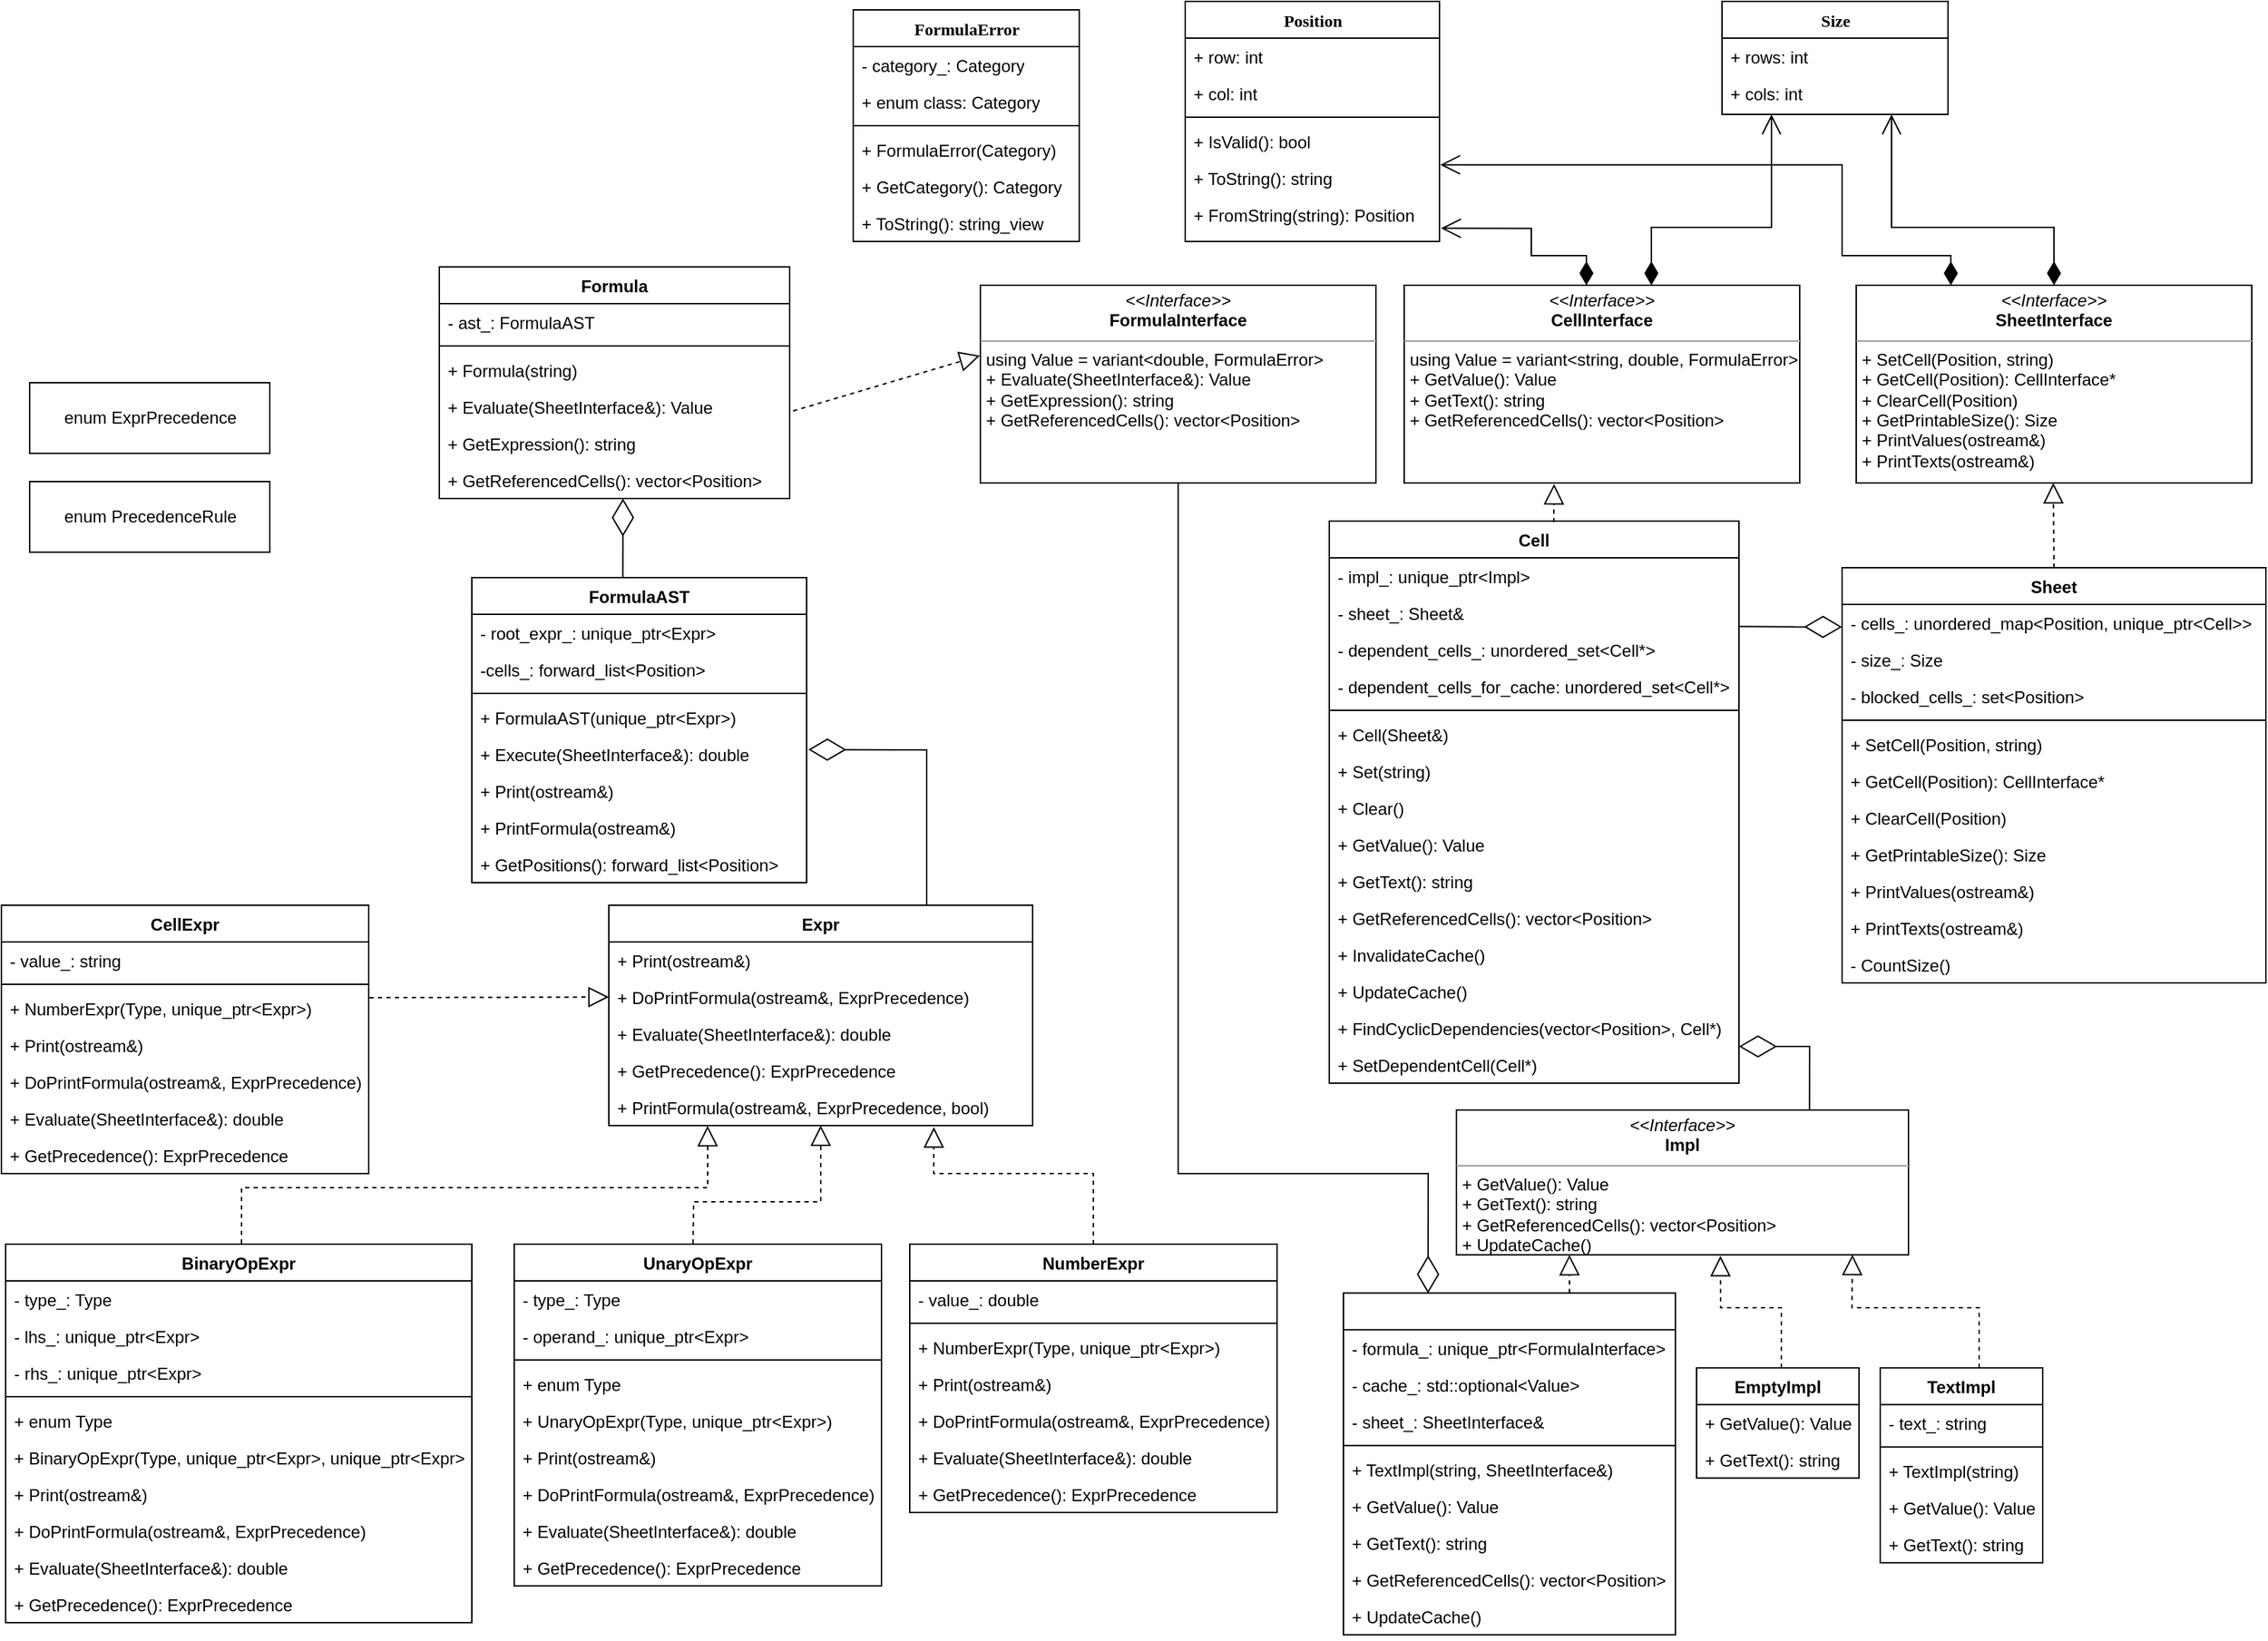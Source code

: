 <mxfile version="20.2.3" type="github"><diagram name="Page-1" id="6133507b-19e7-1e82-6fc7-422aa6c4b21f"><mxGraphModel dx="2731" dy="994" grid="1" gridSize="10" guides="1" tooltips="1" connect="1" arrows="1" fold="1" page="1" pageScale="1" pageWidth="1654" pageHeight="1169" background="none" math="0" shadow="0"><root><mxCell id="0"/><mxCell id="1" parent="0"/><mxCell id="78961159f06e98e8-17" value="Position&lt;br&gt;" style="swimlane;html=1;fontStyle=1;align=center;verticalAlign=top;childLayout=stackLayout;horizontal=1;startSize=26;horizontalStack=0;resizeParent=1;resizeLast=0;collapsible=1;marginBottom=0;swimlaneFillColor=#ffffff;rounded=0;shadow=0;comic=0;labelBackgroundColor=none;strokeWidth=1;fillColor=none;fontFamily=Verdana;fontSize=12" parent="1" vertex="1"><mxGeometry x="-792" y="10" width="180" height="170" as="geometry"/></mxCell><mxCell id="78961159f06e98e8-23" value="+ row: int" style="text;html=1;strokeColor=none;fillColor=none;align=left;verticalAlign=top;spacingLeft=4;spacingRight=4;whiteSpace=wrap;overflow=hidden;rotatable=0;points=[[0,0.5],[1,0.5]];portConstraint=eastwest;" parent="78961159f06e98e8-17" vertex="1"><mxGeometry y="26" width="180" height="26" as="geometry"/></mxCell><mxCell id="78961159f06e98e8-24" value="+ col: int" style="text;html=1;strokeColor=none;fillColor=none;align=left;verticalAlign=top;spacingLeft=4;spacingRight=4;whiteSpace=wrap;overflow=hidden;rotatable=0;points=[[0,0.5],[1,0.5]];portConstraint=eastwest;" parent="78961159f06e98e8-17" vertex="1"><mxGeometry y="52" width="180" height="26" as="geometry"/></mxCell><mxCell id="78961159f06e98e8-19" value="" style="line;html=1;strokeWidth=1;fillColor=none;align=left;verticalAlign=middle;spacingTop=-1;spacingLeft=3;spacingRight=3;rotatable=0;labelPosition=right;points=[];portConstraint=eastwest;" parent="78961159f06e98e8-17" vertex="1"><mxGeometry y="78" width="180" height="8" as="geometry"/></mxCell><mxCell id="78961159f06e98e8-27" value="+ IsValid(): bool" style="text;html=1;strokeColor=none;fillColor=none;align=left;verticalAlign=top;spacingLeft=4;spacingRight=4;whiteSpace=wrap;overflow=hidden;rotatable=0;points=[[0,0.5],[1,0.5]];portConstraint=eastwest;" parent="78961159f06e98e8-17" vertex="1"><mxGeometry y="86" width="180" height="26" as="geometry"/></mxCell><mxCell id="-kcPFLSJCgiSjDNSGTMI-3" value="+ ToString(): string" style="text;html=1;strokeColor=none;fillColor=none;align=left;verticalAlign=top;spacingLeft=4;spacingRight=4;whiteSpace=wrap;overflow=hidden;rotatable=0;points=[[0,0.5],[1,0.5]];portConstraint=eastwest;" parent="78961159f06e98e8-17" vertex="1"><mxGeometry y="112" width="180" height="26" as="geometry"/></mxCell><mxCell id="-kcPFLSJCgiSjDNSGTMI-2" value="+ FromString(string): Position" style="text;html=1;strokeColor=none;fillColor=none;align=left;verticalAlign=top;spacingLeft=4;spacingRight=4;whiteSpace=wrap;overflow=hidden;rotatable=0;points=[[0,0.5],[1,0.5]];portConstraint=eastwest;" parent="78961159f06e98e8-17" vertex="1"><mxGeometry y="138" width="180" height="22" as="geometry"/></mxCell><mxCell id="-kcPFLSJCgiSjDNSGTMI-4" value="Size" style="swimlane;html=1;fontStyle=1;align=center;verticalAlign=top;childLayout=stackLayout;horizontal=1;startSize=26;horizontalStack=0;resizeParent=1;resizeLast=0;collapsible=1;marginBottom=0;swimlaneFillColor=#ffffff;rounded=0;shadow=0;comic=0;labelBackgroundColor=none;strokeWidth=1;fillColor=none;fontFamily=Verdana;fontSize=12" parent="1" vertex="1"><mxGeometry x="-412" y="10" width="160" height="80" as="geometry"/></mxCell><mxCell id="-kcPFLSJCgiSjDNSGTMI-5" value="+ rows: int" style="text;html=1;strokeColor=none;fillColor=none;align=left;verticalAlign=top;spacingLeft=4;spacingRight=4;whiteSpace=wrap;overflow=hidden;rotatable=0;points=[[0,0.5],[1,0.5]];portConstraint=eastwest;" parent="-kcPFLSJCgiSjDNSGTMI-4" vertex="1"><mxGeometry y="26" width="160" height="26" as="geometry"/></mxCell><mxCell id="-kcPFLSJCgiSjDNSGTMI-6" value="+ cols: int" style="text;html=1;strokeColor=none;fillColor=none;align=left;verticalAlign=top;spacingLeft=4;spacingRight=4;whiteSpace=wrap;overflow=hidden;rotatable=0;points=[[0,0.5],[1,0.5]];portConstraint=eastwest;" parent="-kcPFLSJCgiSjDNSGTMI-4" vertex="1"><mxGeometry y="52" width="160" height="26" as="geometry"/></mxCell><mxCell id="-kcPFLSJCgiSjDNSGTMI-10" value="FormulaError" style="swimlane;html=1;fontStyle=1;align=center;verticalAlign=top;childLayout=stackLayout;horizontal=1;startSize=26;horizontalStack=0;resizeParent=1;resizeLast=0;collapsible=1;marginBottom=0;swimlaneFillColor=#ffffff;rounded=0;shadow=0;comic=0;labelBackgroundColor=none;strokeWidth=1;fillColor=none;fontFamily=Verdana;fontSize=12" parent="1" vertex="1"><mxGeometry x="-1027" y="16" width="160" height="164" as="geometry"/></mxCell><mxCell id="-kcPFLSJCgiSjDNSGTMI-11" value="- category_: Category" style="text;html=1;strokeColor=none;fillColor=none;align=left;verticalAlign=top;spacingLeft=4;spacingRight=4;whiteSpace=wrap;overflow=hidden;rotatable=0;points=[[0,0.5],[1,0.5]];portConstraint=eastwest;" parent="-kcPFLSJCgiSjDNSGTMI-10" vertex="1"><mxGeometry y="26" width="160" height="26" as="geometry"/></mxCell><mxCell id="-kcPFLSJCgiSjDNSGTMI-12" value="+ enum class: Category" style="text;html=1;strokeColor=none;fillColor=none;align=left;verticalAlign=top;spacingLeft=4;spacingRight=4;whiteSpace=wrap;overflow=hidden;rotatable=0;points=[[0,0.5],[1,0.5]];portConstraint=eastwest;" parent="-kcPFLSJCgiSjDNSGTMI-10" vertex="1"><mxGeometry y="52" width="160" height="26" as="geometry"/></mxCell><mxCell id="-kcPFLSJCgiSjDNSGTMI-13" value="" style="line;html=1;strokeWidth=1;fillColor=none;align=left;verticalAlign=middle;spacingTop=-1;spacingLeft=3;spacingRight=3;rotatable=0;labelPosition=right;points=[];portConstraint=eastwest;" parent="-kcPFLSJCgiSjDNSGTMI-10" vertex="1"><mxGeometry y="78" width="160" height="8" as="geometry"/></mxCell><mxCell id="-kcPFLSJCgiSjDNSGTMI-14" value="+ FormulaError(Category)" style="text;html=1;strokeColor=none;fillColor=none;align=left;verticalAlign=top;spacingLeft=4;spacingRight=4;whiteSpace=wrap;overflow=hidden;rotatable=0;points=[[0,0.5],[1,0.5]];portConstraint=eastwest;" parent="-kcPFLSJCgiSjDNSGTMI-10" vertex="1"><mxGeometry y="86" width="160" height="26" as="geometry"/></mxCell><mxCell id="-kcPFLSJCgiSjDNSGTMI-15" value="+ GetCategory(): Category" style="text;html=1;strokeColor=none;fillColor=none;align=left;verticalAlign=top;spacingLeft=4;spacingRight=4;whiteSpace=wrap;overflow=hidden;rotatable=0;points=[[0,0.5],[1,0.5]];portConstraint=eastwest;" parent="-kcPFLSJCgiSjDNSGTMI-10" vertex="1"><mxGeometry y="112" width="160" height="26" as="geometry"/></mxCell><mxCell id="-kcPFLSJCgiSjDNSGTMI-16" value="+ ToString(): string_view" style="text;html=1;strokeColor=none;fillColor=none;align=left;verticalAlign=top;spacingLeft=4;spacingRight=4;whiteSpace=wrap;overflow=hidden;rotatable=0;points=[[0,0.5],[1,0.5]];portConstraint=eastwest;" parent="-kcPFLSJCgiSjDNSGTMI-10" vertex="1"><mxGeometry y="138" width="160" height="26" as="geometry"/></mxCell><mxCell id="-kcPFLSJCgiSjDNSGTMI-21" value="&lt;p style=&quot;margin:0px;margin-top:4px;text-align:center;&quot;&gt;&lt;i&gt;&amp;lt;&amp;lt;Interface&amp;gt;&amp;gt;&lt;/i&gt;&lt;br&gt;&lt;b&gt;CellInterface&lt;/b&gt;&lt;br&gt;&lt;/p&gt;&lt;hr size=&quot;1&quot;&gt;&lt;p style=&quot;margin:0px;margin-left:4px;&quot;&gt;&lt;/p&gt;&lt;p style=&quot;margin:0px;margin-left:4px;&quot;&gt;using Value = variant&amp;lt;string, double, FormulaError&amp;gt;&lt;br&gt;&lt;/p&gt;&lt;p style=&quot;margin:0px;margin-left:4px;&quot;&gt;+ GetValue():&amp;nbsp;Value&lt;br&gt;+ GetText(): string&lt;/p&gt;&lt;p style=&quot;margin:0px;margin-left:4px;&quot;&gt;+&amp;nbsp;GetReferencedCells():&amp;nbsp;vector&amp;lt;Position&amp;gt;&lt;/p&gt;&lt;p style=&quot;margin:0px;margin-left:4px;&quot;&gt;&lt;br&gt;&lt;/p&gt;" style="verticalAlign=top;align=left;overflow=fill;fontSize=12;fontFamily=Helvetica;html=1;rounded=0;shadow=0;comic=0;labelBackgroundColor=none;strokeWidth=1" parent="1" vertex="1"><mxGeometry x="-637" y="211" width="280" height="140" as="geometry"/></mxCell><mxCell id="-kcPFLSJCgiSjDNSGTMI-22" value="&lt;p style=&quot;margin:0px;margin-top:4px;text-align:center;&quot;&gt;&lt;i&gt;&amp;lt;&amp;lt;Interface&amp;gt;&amp;gt;&lt;/i&gt;&lt;br&gt;&lt;b&gt;SheetInterface&lt;/b&gt;&lt;br&gt;&lt;/p&gt;&lt;hr size=&quot;1&quot;&gt;&lt;p style=&quot;margin:0px;margin-left:4px;&quot;&gt;&lt;/p&gt;&lt;p style=&quot;margin:0px;margin-left:4px;&quot;&gt;&lt;span style=&quot;background-color: initial;&quot;&gt;+ SetCell(Position, string)&lt;/span&gt;&lt;br&gt;&lt;/p&gt;&lt;p style=&quot;margin:0px;margin-left:4px;&quot;&gt;+ GetCell(Position): CellInterface*&lt;/p&gt;&lt;p style=&quot;margin:0px;margin-left:4px;&quot;&gt;+&amp;nbsp;ClearCell(Position)&lt;/p&gt;&lt;p style=&quot;margin:0px;margin-left:4px;&quot;&gt;+ GetPrintableSize():&amp;nbsp;Size&lt;/p&gt;&lt;p style=&quot;margin:0px;margin-left:4px;&quot;&gt;+ PrintValues(ostream&amp;amp;)&lt;/p&gt;&lt;p style=&quot;margin:0px;margin-left:4px;&quot;&gt;+ PrintTexts(ostream&amp;amp;)&lt;br&gt;&lt;/p&gt;&lt;p style=&quot;margin:0px;margin-left:4px;&quot;&gt;&lt;br&gt;&lt;/p&gt;" style="verticalAlign=top;align=left;overflow=fill;fontSize=12;fontFamily=Helvetica;html=1;rounded=0;shadow=0;comic=0;labelBackgroundColor=none;strokeWidth=1" parent="1" vertex="1"><mxGeometry x="-317" y="211" width="280" height="140" as="geometry"/></mxCell><mxCell id="-kcPFLSJCgiSjDNSGTMI-24" value="" style="endArrow=open;html=1;endSize=12;startArrow=diamondThin;startSize=14;startFill=1;edgeStyle=orthogonalEdgeStyle;align=left;verticalAlign=bottom;rounded=0;exitX=0.5;exitY=0;exitDx=0;exitDy=0;entryX=0.75;entryY=1;entryDx=0;entryDy=0;" parent="1" source="-kcPFLSJCgiSjDNSGTMI-22" target="-kcPFLSJCgiSjDNSGTMI-4" edge="1"><mxGeometry x="-0.855" relative="1" as="geometry"><mxPoint x="-337" y="140" as="sourcePoint"/><mxPoint x="-297" y="240" as="targetPoint"/><Array as="points"><mxPoint x="-177" y="170"/><mxPoint x="-292" y="170"/></Array><mxPoint as="offset"/></mxGeometry></mxCell><mxCell id="-kcPFLSJCgiSjDNSGTMI-25" value="" style="endArrow=open;html=1;endSize=12;startArrow=diamondThin;startSize=14;startFill=1;edgeStyle=orthogonalEdgeStyle;align=left;verticalAlign=bottom;rounded=0;" parent="1" source="-kcPFLSJCgiSjDNSGTMI-21" edge="1"><mxGeometry x="-0.855" relative="1" as="geometry"><mxPoint x="-462" y="250" as="sourcePoint"/><mxPoint x="-377" y="90" as="targetPoint"/><Array as="points"><mxPoint x="-462" y="170"/><mxPoint x="-377" y="170"/></Array><mxPoint as="offset"/></mxGeometry></mxCell><mxCell id="-kcPFLSJCgiSjDNSGTMI-26" value="" style="endArrow=open;html=1;endSize=12;startArrow=diamondThin;startSize=14;startFill=1;edgeStyle=orthogonalEdgeStyle;align=left;verticalAlign=bottom;rounded=0;entryX=1.003;entryY=1.143;entryDx=0;entryDy=0;entryPerimeter=0;" parent="1" source="-kcPFLSJCgiSjDNSGTMI-22" target="78961159f06e98e8-27" edge="1"><mxGeometry x="-0.855" relative="1" as="geometry"><mxPoint x="-250" y="210" as="sourcePoint"/><mxPoint x="-367.03" y="90" as="targetPoint"/><Array as="points"><mxPoint x="-250" y="190"/><mxPoint x="-327" y="190"/><mxPoint x="-327" y="126"/></Array><mxPoint as="offset"/></mxGeometry></mxCell><mxCell id="-kcPFLSJCgiSjDNSGTMI-27" value="" style="endArrow=open;html=1;endSize=12;startArrow=diamondThin;startSize=14;startFill=1;edgeStyle=orthogonalEdgeStyle;align=left;verticalAlign=bottom;rounded=0;entryX=1.006;entryY=0.026;entryDx=0;entryDy=0;entryPerimeter=0;" parent="1" source="-kcPFLSJCgiSjDNSGTMI-21" edge="1"><mxGeometry x="-0.855" relative="1" as="geometry"><mxPoint x="-507.57" y="250" as="sourcePoint"/><mxPoint x="-610.92" y="170.676" as="targetPoint"/><Array as="points"><mxPoint x="-508" y="190"/><mxPoint x="-547" y="190"/><mxPoint x="-547" y="171"/></Array><mxPoint as="offset"/></mxGeometry></mxCell><mxCell id="-kcPFLSJCgiSjDNSGTMI-28" value="&lt;p style=&quot;margin:0px;margin-top:4px;text-align:center;&quot;&gt;&lt;i&gt;&amp;lt;&amp;lt;Interface&amp;gt;&amp;gt;&lt;/i&gt;&lt;br&gt;&lt;b&gt;FormulaInterface&lt;/b&gt;&lt;br&gt;&lt;/p&gt;&lt;hr size=&quot;1&quot;&gt;&lt;p style=&quot;margin:0px;margin-left:4px;&quot;&gt;&lt;/p&gt;&lt;p style=&quot;margin:0px;margin-left:4px;&quot;&gt;using Value = variant&amp;lt;double, FormulaError&amp;gt;&lt;br&gt;&lt;/p&gt;&lt;p style=&quot;margin:0px;margin-left:4px;&quot;&gt;+ Evaluate(SheetInterface&amp;amp;):&amp;nbsp;Value&lt;br&gt;+ GetExpression(): string&lt;/p&gt;&lt;p style=&quot;margin:0px;margin-left:4px;&quot;&gt;+&amp;nbsp;GetReferencedCells():&amp;nbsp;vector&amp;lt;Position&amp;gt;&lt;/p&gt;&lt;p style=&quot;margin:0px;margin-left:4px;&quot;&gt;&lt;br&gt;&lt;/p&gt;" style="verticalAlign=top;align=left;overflow=fill;fontSize=12;fontFamily=Helvetica;html=1;rounded=0;shadow=0;comic=0;labelBackgroundColor=none;strokeWidth=1" parent="1" vertex="1"><mxGeometry x="-937" y="211" width="280" height="140" as="geometry"/></mxCell><mxCell id="-kcPFLSJCgiSjDNSGTMI-29" value="Formula" style="swimlane;fontStyle=1;align=center;verticalAlign=top;childLayout=stackLayout;horizontal=1;startSize=26;horizontalStack=0;resizeParent=1;resizeParentMax=0;resizeLast=0;collapsible=1;marginBottom=0;" parent="1" vertex="1"><mxGeometry x="-1320" y="198" width="248" height="164" as="geometry"/></mxCell><mxCell id="-kcPFLSJCgiSjDNSGTMI-30" value="- ast_: FormulaAST" style="text;strokeColor=none;fillColor=none;align=left;verticalAlign=top;spacingLeft=4;spacingRight=4;overflow=hidden;rotatable=0;points=[[0,0.5],[1,0.5]];portConstraint=eastwest;" parent="-kcPFLSJCgiSjDNSGTMI-29" vertex="1"><mxGeometry y="26" width="248" height="26" as="geometry"/></mxCell><mxCell id="-kcPFLSJCgiSjDNSGTMI-31" value="" style="line;strokeWidth=1;fillColor=none;align=left;verticalAlign=middle;spacingTop=-1;spacingLeft=3;spacingRight=3;rotatable=0;labelPosition=right;points=[];portConstraint=eastwest;" parent="-kcPFLSJCgiSjDNSGTMI-29" vertex="1"><mxGeometry y="52" width="248" height="8" as="geometry"/></mxCell><mxCell id="-kcPFLSJCgiSjDNSGTMI-32" value="+ Formula(string)" style="text;strokeColor=none;fillColor=none;align=left;verticalAlign=top;spacingLeft=4;spacingRight=4;overflow=hidden;rotatable=0;points=[[0,0.5],[1,0.5]];portConstraint=eastwest;" parent="-kcPFLSJCgiSjDNSGTMI-29" vertex="1"><mxGeometry y="60" width="248" height="26" as="geometry"/></mxCell><mxCell id="-kcPFLSJCgiSjDNSGTMI-36" value="+ Evaluate(SheetInterface&amp;): Value" style="text;strokeColor=none;fillColor=none;align=left;verticalAlign=top;spacingLeft=4;spacingRight=4;overflow=hidden;rotatable=0;points=[[0,0.5],[1,0.5]];portConstraint=eastwest;" parent="-kcPFLSJCgiSjDNSGTMI-29" vertex="1"><mxGeometry y="86" width="248" height="26" as="geometry"/></mxCell><mxCell id="-kcPFLSJCgiSjDNSGTMI-35" value="+ GetExpression(): string" style="text;strokeColor=none;fillColor=none;align=left;verticalAlign=top;spacingLeft=4;spacingRight=4;overflow=hidden;rotatable=0;points=[[0,0.5],[1,0.5]];portConstraint=eastwest;" parent="-kcPFLSJCgiSjDNSGTMI-29" vertex="1"><mxGeometry y="112" width="248" height="26" as="geometry"/></mxCell><mxCell id="YLPArzocVplr_zin67oa-2" value="+ GetReferencedCells(): vector&lt;Position&gt;" style="text;strokeColor=none;fillColor=none;align=left;verticalAlign=top;spacingLeft=4;spacingRight=4;overflow=hidden;rotatable=0;points=[[0,0.5],[1,0.5]];portConstraint=eastwest;" parent="-kcPFLSJCgiSjDNSGTMI-29" vertex="1"><mxGeometry y="138" width="248" height="26" as="geometry"/></mxCell><mxCell id="-kcPFLSJCgiSjDNSGTMI-34" value="" style="endArrow=block;dashed=1;endFill=0;endSize=12;html=1;rounded=0;exitX=1.01;exitY=0.615;exitDx=0;exitDy=0;exitPerimeter=0;entryX=-0.001;entryY=0.356;entryDx=0;entryDy=0;entryPerimeter=0;" parent="1" source="-kcPFLSJCgiSjDNSGTMI-36" target="-kcPFLSJCgiSjDNSGTMI-28" edge="1"><mxGeometry width="160" relative="1" as="geometry"><mxPoint x="-1012" y="299" as="sourcePoint"/><mxPoint x="-940" y="300" as="targetPoint"/></mxGeometry></mxCell><mxCell id="-kcPFLSJCgiSjDNSGTMI-37" value="FormulaAST" style="swimlane;fontStyle=1;align=center;verticalAlign=top;childLayout=stackLayout;horizontal=1;startSize=26;horizontalStack=0;resizeParent=1;resizeParentMax=0;resizeLast=0;collapsible=1;marginBottom=0;" parent="1" vertex="1"><mxGeometry x="-1297" y="418" width="237" height="216" as="geometry"/></mxCell><mxCell id="-kcPFLSJCgiSjDNSGTMI-38" value="- root_expr_: unique_ptr&lt;Expr&gt;" style="text;strokeColor=none;fillColor=none;align=left;verticalAlign=top;spacingLeft=4;spacingRight=4;overflow=hidden;rotatable=0;points=[[0,0.5],[1,0.5]];portConstraint=eastwest;" parent="-kcPFLSJCgiSjDNSGTMI-37" vertex="1"><mxGeometry y="26" width="237" height="26" as="geometry"/></mxCell><mxCell id="-kcPFLSJCgiSjDNSGTMI-159" value="-cells_: forward_list&lt;Position&gt;" style="text;strokeColor=none;fillColor=none;align=left;verticalAlign=top;spacingLeft=4;spacingRight=4;overflow=hidden;rotatable=0;points=[[0,0.5],[1,0.5]];portConstraint=eastwest;" parent="-kcPFLSJCgiSjDNSGTMI-37" vertex="1"><mxGeometry y="52" width="237" height="26" as="geometry"/></mxCell><mxCell id="-kcPFLSJCgiSjDNSGTMI-39" value="" style="line;strokeWidth=1;fillColor=none;align=left;verticalAlign=middle;spacingTop=-1;spacingLeft=3;spacingRight=3;rotatable=0;labelPosition=right;points=[];portConstraint=eastwest;" parent="-kcPFLSJCgiSjDNSGTMI-37" vertex="1"><mxGeometry y="78" width="237" height="8" as="geometry"/></mxCell><mxCell id="-kcPFLSJCgiSjDNSGTMI-40" value="+ FormulaAST(unique_ptr&lt;Expr&gt;)" style="text;strokeColor=none;fillColor=none;align=left;verticalAlign=top;spacingLeft=4;spacingRight=4;overflow=hidden;rotatable=0;points=[[0,0.5],[1,0.5]];portConstraint=eastwest;" parent="-kcPFLSJCgiSjDNSGTMI-37" vertex="1"><mxGeometry y="86" width="237" height="26" as="geometry"/></mxCell><mxCell id="-kcPFLSJCgiSjDNSGTMI-41" value="+ Execute(SheetInterface&amp;): double" style="text;strokeColor=none;fillColor=none;align=left;verticalAlign=top;spacingLeft=4;spacingRight=4;overflow=hidden;rotatable=0;points=[[0,0.5],[1,0.5]];portConstraint=eastwest;" parent="-kcPFLSJCgiSjDNSGTMI-37" vertex="1"><mxGeometry y="112" width="237" height="26" as="geometry"/></mxCell><mxCell id="-kcPFLSJCgiSjDNSGTMI-47" value="+ Print(ostream&amp;)" style="text;strokeColor=none;fillColor=none;align=left;verticalAlign=top;spacingLeft=4;spacingRight=4;overflow=hidden;rotatable=0;points=[[0,0.5],[1,0.5]];portConstraint=eastwest;" parent="-kcPFLSJCgiSjDNSGTMI-37" vertex="1"><mxGeometry y="138" width="237" height="26" as="geometry"/></mxCell><mxCell id="tcX6qUdMzST1erb678F0-1" value="+ PrintFormula(ostream&amp;)" style="text;strokeColor=none;fillColor=none;align=left;verticalAlign=top;spacingLeft=4;spacingRight=4;overflow=hidden;rotatable=0;points=[[0,0.5],[1,0.5]];portConstraint=eastwest;" parent="-kcPFLSJCgiSjDNSGTMI-37" vertex="1"><mxGeometry y="164" width="237" height="26" as="geometry"/></mxCell><mxCell id="-kcPFLSJCgiSjDNSGTMI-46" value="+ GetPositions(): forward_list&lt;Position&gt;" style="text;strokeColor=none;fillColor=none;align=left;verticalAlign=top;spacingLeft=4;spacingRight=4;overflow=hidden;rotatable=0;points=[[0,0.5],[1,0.5]];portConstraint=eastwest;" parent="-kcPFLSJCgiSjDNSGTMI-37" vertex="1"><mxGeometry y="190" width="237" height="26" as="geometry"/></mxCell><mxCell id="-kcPFLSJCgiSjDNSGTMI-48" value="" style="endArrow=diamondThin;endFill=0;endSize=24;html=1;rounded=0;exitX=0.451;exitY=0;exitDx=0;exitDy=0;exitPerimeter=0;" parent="1" source="-kcPFLSJCgiSjDNSGTMI-37" edge="1"><mxGeometry width="160" relative="1" as="geometry"><mxPoint x="-1190" y="420" as="sourcePoint"/><mxPoint x="-1190" y="362" as="targetPoint"/><Array as="points"/></mxGeometry></mxCell><mxCell id="-kcPFLSJCgiSjDNSGTMI-49" value="enum ExprPrecedence" style="html=1;" parent="1" vertex="1"><mxGeometry x="-1610" y="280" width="170" height="50" as="geometry"/></mxCell><mxCell id="-kcPFLSJCgiSjDNSGTMI-50" value="enum PrecedenceRule" style="html=1;" parent="1" vertex="1"><mxGeometry x="-1610" y="350" width="170" height="50" as="geometry"/></mxCell><mxCell id="-kcPFLSJCgiSjDNSGTMI-51" value="Expr" style="swimlane;fontStyle=1;align=center;verticalAlign=top;childLayout=stackLayout;horizontal=1;startSize=26;horizontalStack=0;resizeParent=1;resizeParentMax=0;resizeLast=0;collapsible=1;marginBottom=0;" parent="1" vertex="1"><mxGeometry x="-1200" y="650" width="300" height="156" as="geometry"/></mxCell><mxCell id="-kcPFLSJCgiSjDNSGTMI-54" value="+ Print(ostream&amp;)" style="text;strokeColor=none;fillColor=none;align=left;verticalAlign=top;spacingLeft=4;spacingRight=4;overflow=hidden;rotatable=0;points=[[0,0.5],[1,0.5]];portConstraint=eastwest;" parent="-kcPFLSJCgiSjDNSGTMI-51" vertex="1"><mxGeometry y="26" width="300" height="26" as="geometry"/></mxCell><mxCell id="-kcPFLSJCgiSjDNSGTMI-55" value="+ DoPrintFormula(ostream&amp;, ExprPrecedence)" style="text;strokeColor=none;fillColor=none;align=left;verticalAlign=top;spacingLeft=4;spacingRight=4;overflow=hidden;rotatable=0;points=[[0,0.5],[1,0.5]];portConstraint=eastwest;" parent="-kcPFLSJCgiSjDNSGTMI-51" vertex="1"><mxGeometry y="52" width="300" height="26" as="geometry"/></mxCell><mxCell id="-kcPFLSJCgiSjDNSGTMI-57" value="+ Evaluate(SheetInterface&amp;): double" style="text;strokeColor=none;fillColor=none;align=left;verticalAlign=top;spacingLeft=4;spacingRight=4;overflow=hidden;rotatable=0;points=[[0,0.5],[1,0.5]];portConstraint=eastwest;" parent="-kcPFLSJCgiSjDNSGTMI-51" vertex="1"><mxGeometry y="78" width="300" height="26" as="geometry"/></mxCell><mxCell id="-kcPFLSJCgiSjDNSGTMI-58" value="+ GetPrecedence(): ExprPrecedence" style="text;strokeColor=none;fillColor=none;align=left;verticalAlign=top;spacingLeft=4;spacingRight=4;overflow=hidden;rotatable=0;points=[[0,0.5],[1,0.5]];portConstraint=eastwest;" parent="-kcPFLSJCgiSjDNSGTMI-51" vertex="1"><mxGeometry y="104" width="300" height="26" as="geometry"/></mxCell><mxCell id="-kcPFLSJCgiSjDNSGTMI-56" value="+ PrintFormula(ostream&amp;, ExprPrecedence, bool)" style="text;strokeColor=none;fillColor=none;align=left;verticalAlign=top;spacingLeft=4;spacingRight=4;overflow=hidden;rotatable=0;points=[[0,0.5],[1,0.5]];portConstraint=eastwest;" parent="-kcPFLSJCgiSjDNSGTMI-51" vertex="1"><mxGeometry y="130" width="300" height="26" as="geometry"/></mxCell><mxCell id="-kcPFLSJCgiSjDNSGTMI-59" value="BinaryOpExpr" style="swimlane;fontStyle=1;align=center;verticalAlign=top;childLayout=stackLayout;horizontal=1;startSize=26;horizontalStack=0;resizeParent=1;resizeParentMax=0;resizeLast=0;collapsible=1;marginBottom=0;" parent="1" vertex="1"><mxGeometry x="-1627" y="890" width="330" height="268" as="geometry"/></mxCell><mxCell id="-kcPFLSJCgiSjDNSGTMI-71" value="- type_: Type" style="text;strokeColor=none;fillColor=none;align=left;verticalAlign=top;spacingLeft=4;spacingRight=4;overflow=hidden;rotatable=0;points=[[0,0.5],[1,0.5]];portConstraint=eastwest;" parent="-kcPFLSJCgiSjDNSGTMI-59" vertex="1"><mxGeometry y="26" width="330" height="26" as="geometry"/></mxCell><mxCell id="-kcPFLSJCgiSjDNSGTMI-70" value="- lhs_: unique_ptr&lt;Expr&gt;" style="text;strokeColor=none;fillColor=none;align=left;verticalAlign=top;spacingLeft=4;spacingRight=4;overflow=hidden;rotatable=0;points=[[0,0.5],[1,0.5]];portConstraint=eastwest;" parent="-kcPFLSJCgiSjDNSGTMI-59" vertex="1"><mxGeometry y="52" width="330" height="26" as="geometry"/></mxCell><mxCell id="-kcPFLSJCgiSjDNSGTMI-66" value="- rhs_: unique_ptr&lt;Expr&gt;" style="text;strokeColor=none;fillColor=none;align=left;verticalAlign=top;spacingLeft=4;spacingRight=4;overflow=hidden;rotatable=0;points=[[0,0.5],[1,0.5]];portConstraint=eastwest;" parent="-kcPFLSJCgiSjDNSGTMI-59" vertex="1"><mxGeometry y="78" width="330" height="26" as="geometry"/></mxCell><mxCell id="-kcPFLSJCgiSjDNSGTMI-69" value="" style="line;strokeWidth=1;fillColor=none;align=left;verticalAlign=middle;spacingTop=-1;spacingLeft=3;spacingRight=3;rotatable=0;labelPosition=right;points=[];portConstraint=eastwest;" parent="-kcPFLSJCgiSjDNSGTMI-59" vertex="1"><mxGeometry y="104" width="330" height="8" as="geometry"/></mxCell><mxCell id="-kcPFLSJCgiSjDNSGTMI-68" value="+ enum Type" style="text;strokeColor=none;fillColor=none;align=left;verticalAlign=top;spacingLeft=4;spacingRight=4;overflow=hidden;rotatable=0;points=[[0,0.5],[1,0.5]];portConstraint=eastwest;" parent="-kcPFLSJCgiSjDNSGTMI-59" vertex="1"><mxGeometry y="112" width="330" height="26" as="geometry"/></mxCell><mxCell id="-kcPFLSJCgiSjDNSGTMI-65" value="+ BinaryOpExpr(Type, unique_ptr&lt;Expr&gt;, unique_ptr&lt;Expr&gt;)" style="text;strokeColor=none;fillColor=none;align=left;verticalAlign=top;spacingLeft=4;spacingRight=4;overflow=hidden;rotatable=0;points=[[0,0.5],[1,0.5]];portConstraint=eastwest;" parent="-kcPFLSJCgiSjDNSGTMI-59" vertex="1"><mxGeometry y="138" width="330" height="26" as="geometry"/></mxCell><mxCell id="-kcPFLSJCgiSjDNSGTMI-60" value="+ Print(ostream&amp;)" style="text;strokeColor=none;fillColor=none;align=left;verticalAlign=top;spacingLeft=4;spacingRight=4;overflow=hidden;rotatable=0;points=[[0,0.5],[1,0.5]];portConstraint=eastwest;" parent="-kcPFLSJCgiSjDNSGTMI-59" vertex="1"><mxGeometry y="164" width="330" height="26" as="geometry"/></mxCell><mxCell id="-kcPFLSJCgiSjDNSGTMI-61" value="+ DoPrintFormula(ostream&amp;, ExprPrecedence)" style="text;strokeColor=none;fillColor=none;align=left;verticalAlign=top;spacingLeft=4;spacingRight=4;overflow=hidden;rotatable=0;points=[[0,0.5],[1,0.5]];portConstraint=eastwest;" parent="-kcPFLSJCgiSjDNSGTMI-59" vertex="1"><mxGeometry y="190" width="330" height="26" as="geometry"/></mxCell><mxCell id="-kcPFLSJCgiSjDNSGTMI-62" value="+ Evaluate(SheetInterface&amp;): double" style="text;strokeColor=none;fillColor=none;align=left;verticalAlign=top;spacingLeft=4;spacingRight=4;overflow=hidden;rotatable=0;points=[[0,0.5],[1,0.5]];portConstraint=eastwest;" parent="-kcPFLSJCgiSjDNSGTMI-59" vertex="1"><mxGeometry y="216" width="330" height="26" as="geometry"/></mxCell><mxCell id="-kcPFLSJCgiSjDNSGTMI-63" value="+ GetPrecedence(): ExprPrecedence" style="text;strokeColor=none;fillColor=none;align=left;verticalAlign=top;spacingLeft=4;spacingRight=4;overflow=hidden;rotatable=0;points=[[0,0.5],[1,0.5]];portConstraint=eastwest;" parent="-kcPFLSJCgiSjDNSGTMI-59" vertex="1"><mxGeometry y="242" width="330" height="26" as="geometry"/></mxCell><mxCell id="-kcPFLSJCgiSjDNSGTMI-72" value="UnaryOpExpr" style="swimlane;fontStyle=1;align=center;verticalAlign=top;childLayout=stackLayout;horizontal=1;startSize=26;horizontalStack=0;resizeParent=1;resizeParentMax=0;resizeLast=0;collapsible=1;marginBottom=0;" parent="1" vertex="1"><mxGeometry x="-1267" y="890" width="260" height="242" as="geometry"/></mxCell><mxCell id="-kcPFLSJCgiSjDNSGTMI-73" value="- type_: Type" style="text;strokeColor=none;fillColor=none;align=left;verticalAlign=top;spacingLeft=4;spacingRight=4;overflow=hidden;rotatable=0;points=[[0,0.5],[1,0.5]];portConstraint=eastwest;" parent="-kcPFLSJCgiSjDNSGTMI-72" vertex="1"><mxGeometry y="26" width="260" height="26" as="geometry"/></mxCell><mxCell id="-kcPFLSJCgiSjDNSGTMI-74" value="- operand_: unique_ptr&lt;Expr&gt;" style="text;strokeColor=none;fillColor=none;align=left;verticalAlign=top;spacingLeft=4;spacingRight=4;overflow=hidden;rotatable=0;points=[[0,0.5],[1,0.5]];portConstraint=eastwest;" parent="-kcPFLSJCgiSjDNSGTMI-72" vertex="1"><mxGeometry y="52" width="260" height="26" as="geometry"/></mxCell><mxCell id="-kcPFLSJCgiSjDNSGTMI-76" value="" style="line;strokeWidth=1;fillColor=none;align=left;verticalAlign=middle;spacingTop=-1;spacingLeft=3;spacingRight=3;rotatable=0;labelPosition=right;points=[];portConstraint=eastwest;" parent="-kcPFLSJCgiSjDNSGTMI-72" vertex="1"><mxGeometry y="78" width="260" height="8" as="geometry"/></mxCell><mxCell id="-kcPFLSJCgiSjDNSGTMI-77" value="+ enum Type" style="text;strokeColor=none;fillColor=none;align=left;verticalAlign=top;spacingLeft=4;spacingRight=4;overflow=hidden;rotatable=0;points=[[0,0.5],[1,0.5]];portConstraint=eastwest;" parent="-kcPFLSJCgiSjDNSGTMI-72" vertex="1"><mxGeometry y="86" width="260" height="26" as="geometry"/></mxCell><mxCell id="-kcPFLSJCgiSjDNSGTMI-78" value="+ UnaryOpExpr(Type, unique_ptr&lt;Expr&gt;)" style="text;strokeColor=none;fillColor=none;align=left;verticalAlign=top;spacingLeft=4;spacingRight=4;overflow=hidden;rotatable=0;points=[[0,0.5],[1,0.5]];portConstraint=eastwest;" parent="-kcPFLSJCgiSjDNSGTMI-72" vertex="1"><mxGeometry y="112" width="260" height="26" as="geometry"/></mxCell><mxCell id="-kcPFLSJCgiSjDNSGTMI-79" value="+ Print(ostream&amp;)" style="text;strokeColor=none;fillColor=none;align=left;verticalAlign=top;spacingLeft=4;spacingRight=4;overflow=hidden;rotatable=0;points=[[0,0.5],[1,0.5]];portConstraint=eastwest;" parent="-kcPFLSJCgiSjDNSGTMI-72" vertex="1"><mxGeometry y="138" width="260" height="26" as="geometry"/></mxCell><mxCell id="-kcPFLSJCgiSjDNSGTMI-80" value="+ DoPrintFormula(ostream&amp;, ExprPrecedence)" style="text;strokeColor=none;fillColor=none;align=left;verticalAlign=top;spacingLeft=4;spacingRight=4;overflow=hidden;rotatable=0;points=[[0,0.5],[1,0.5]];portConstraint=eastwest;" parent="-kcPFLSJCgiSjDNSGTMI-72" vertex="1"><mxGeometry y="164" width="260" height="26" as="geometry"/></mxCell><mxCell id="-kcPFLSJCgiSjDNSGTMI-81" value="+ Evaluate(SheetInterface&amp;): double" style="text;strokeColor=none;fillColor=none;align=left;verticalAlign=top;spacingLeft=4;spacingRight=4;overflow=hidden;rotatable=0;points=[[0,0.5],[1,0.5]];portConstraint=eastwest;" parent="-kcPFLSJCgiSjDNSGTMI-72" vertex="1"><mxGeometry y="190" width="260" height="26" as="geometry"/></mxCell><mxCell id="-kcPFLSJCgiSjDNSGTMI-82" value="+ GetPrecedence(): ExprPrecedence" style="text;strokeColor=none;fillColor=none;align=left;verticalAlign=top;spacingLeft=4;spacingRight=4;overflow=hidden;rotatable=0;points=[[0,0.5],[1,0.5]];portConstraint=eastwest;" parent="-kcPFLSJCgiSjDNSGTMI-72" vertex="1"><mxGeometry y="216" width="260" height="26" as="geometry"/></mxCell><mxCell id="-kcPFLSJCgiSjDNSGTMI-83" value="NumberExpr" style="swimlane;fontStyle=1;align=center;verticalAlign=top;childLayout=stackLayout;horizontal=1;startSize=26;horizontalStack=0;resizeParent=1;resizeParentMax=0;resizeLast=0;collapsible=1;marginBottom=0;" parent="1" vertex="1"><mxGeometry x="-987" y="890" width="260" height="190" as="geometry"/></mxCell><mxCell id="-kcPFLSJCgiSjDNSGTMI-84" value="- value_: double" style="text;strokeColor=none;fillColor=none;align=left;verticalAlign=top;spacingLeft=4;spacingRight=4;overflow=hidden;rotatable=0;points=[[0,0.5],[1,0.5]];portConstraint=eastwest;" parent="-kcPFLSJCgiSjDNSGTMI-83" vertex="1"><mxGeometry y="26" width="260" height="26" as="geometry"/></mxCell><mxCell id="-kcPFLSJCgiSjDNSGTMI-86" value="" style="line;strokeWidth=1;fillColor=none;align=left;verticalAlign=middle;spacingTop=-1;spacingLeft=3;spacingRight=3;rotatable=0;labelPosition=right;points=[];portConstraint=eastwest;" parent="-kcPFLSJCgiSjDNSGTMI-83" vertex="1"><mxGeometry y="52" width="260" height="8" as="geometry"/></mxCell><mxCell id="-kcPFLSJCgiSjDNSGTMI-88" value="+ NumberExpr(Type, unique_ptr&lt;Expr&gt;)" style="text;strokeColor=none;fillColor=none;align=left;verticalAlign=top;spacingLeft=4;spacingRight=4;overflow=hidden;rotatable=0;points=[[0,0.5],[1,0.5]];portConstraint=eastwest;" parent="-kcPFLSJCgiSjDNSGTMI-83" vertex="1"><mxGeometry y="60" width="260" height="26" as="geometry"/></mxCell><mxCell id="-kcPFLSJCgiSjDNSGTMI-89" value="+ Print(ostream&amp;)" style="text;strokeColor=none;fillColor=none;align=left;verticalAlign=top;spacingLeft=4;spacingRight=4;overflow=hidden;rotatable=0;points=[[0,0.5],[1,0.5]];portConstraint=eastwest;" parent="-kcPFLSJCgiSjDNSGTMI-83" vertex="1"><mxGeometry y="86" width="260" height="26" as="geometry"/></mxCell><mxCell id="-kcPFLSJCgiSjDNSGTMI-90" value="+ DoPrintFormula(ostream&amp;, ExprPrecedence)" style="text;strokeColor=none;fillColor=none;align=left;verticalAlign=top;spacingLeft=4;spacingRight=4;overflow=hidden;rotatable=0;points=[[0,0.5],[1,0.5]];portConstraint=eastwest;" parent="-kcPFLSJCgiSjDNSGTMI-83" vertex="1"><mxGeometry y="112" width="260" height="26" as="geometry"/></mxCell><mxCell id="-kcPFLSJCgiSjDNSGTMI-91" value="+ Evaluate(SheetInterface&amp;): double" style="text;strokeColor=none;fillColor=none;align=left;verticalAlign=top;spacingLeft=4;spacingRight=4;overflow=hidden;rotatable=0;points=[[0,0.5],[1,0.5]];portConstraint=eastwest;" parent="-kcPFLSJCgiSjDNSGTMI-83" vertex="1"><mxGeometry y="138" width="260" height="26" as="geometry"/></mxCell><mxCell id="-kcPFLSJCgiSjDNSGTMI-92" value="+ GetPrecedence(): ExprPrecedence" style="text;strokeColor=none;fillColor=none;align=left;verticalAlign=top;spacingLeft=4;spacingRight=4;overflow=hidden;rotatable=0;points=[[0,0.5],[1,0.5]];portConstraint=eastwest;" parent="-kcPFLSJCgiSjDNSGTMI-83" vertex="1"><mxGeometry y="164" width="260" height="26" as="geometry"/></mxCell><mxCell id="-kcPFLSJCgiSjDNSGTMI-94" value="" style="endArrow=block;dashed=1;endFill=0;endSize=12;html=1;rounded=0;entryX=0.5;entryY=0.997;entryDx=0;entryDy=0;entryPerimeter=0;exitX=0.487;exitY=-0.002;exitDx=0;exitDy=0;exitPerimeter=0;" parent="1" source="-kcPFLSJCgiSjDNSGTMI-72" target="-kcPFLSJCgiSjDNSGTMI-56" edge="1"><mxGeometry width="160" relative="1" as="geometry"><mxPoint x="-1136.5" y="890" as="sourcePoint"/><mxPoint x="-1137.5" y="810.0" as="targetPoint"/><Array as="points"><mxPoint x="-1140" y="860"/><mxPoint x="-1050" y="860"/></Array></mxGeometry></mxCell><mxCell id="-kcPFLSJCgiSjDNSGTMI-95" value="" style="endArrow=block;dashed=1;endFill=0;endSize=12;html=1;rounded=0;entryX=0.233;entryY=1.007;entryDx=0;entryDy=0;entryPerimeter=0;exitX=0.506;exitY=-0.002;exitDx=0;exitDy=0;exitPerimeter=0;" parent="1" source="-kcPFLSJCgiSjDNSGTMI-59" target="-kcPFLSJCgiSjDNSGTMI-56" edge="1"><mxGeometry width="160" relative="1" as="geometry"><mxPoint x="-1461.5" y="890" as="sourcePoint"/><mxPoint x="-1130" y="810" as="targetPoint"/><Array as="points"><mxPoint x="-1460" y="850"/><mxPoint x="-1130" y="850"/></Array></mxGeometry></mxCell><mxCell id="-kcPFLSJCgiSjDNSGTMI-96" value="" style="endArrow=block;dashed=1;endFill=0;endSize=12;html=1;rounded=0;exitX=0.5;exitY=0;exitDx=0;exitDy=0;entryX=0.767;entryY=1.044;entryDx=0;entryDy=0;entryPerimeter=0;" parent="1" source="-kcPFLSJCgiSjDNSGTMI-83" target="-kcPFLSJCgiSjDNSGTMI-56" edge="1"><mxGeometry width="160" relative="1" as="geometry"><mxPoint x="-1066" y="886" as="sourcePoint"/><mxPoint x="-1067" y="806.0" as="targetPoint"/><Array as="points"><mxPoint x="-857" y="840"/><mxPoint x="-970" y="840"/></Array></mxGeometry></mxCell><mxCell id="-kcPFLSJCgiSjDNSGTMI-97" value="" style="endArrow=diamondThin;endFill=0;endSize=24;html=1;rounded=0;entryX=1.005;entryY=0.377;entryDx=0;entryDy=0;exitX=0.75;exitY=0;exitDx=0;exitDy=0;entryPerimeter=0;" parent="1" source="-kcPFLSJCgiSjDNSGTMI-51" target="-kcPFLSJCgiSjDNSGTMI-41" edge="1"><mxGeometry width="160" relative="1" as="geometry"><mxPoint x="-1420" y="620" as="sourcePoint"/><mxPoint x="-1360" y="560" as="targetPoint"/><Array as="points"><mxPoint x="-975" y="540"/></Array></mxGeometry></mxCell><mxCell id="-kcPFLSJCgiSjDNSGTMI-98" value="Cell" style="swimlane;fontStyle=1;align=center;verticalAlign=top;childLayout=stackLayout;horizontal=1;startSize=26;horizontalStack=0;resizeParent=1;resizeParentMax=0;resizeLast=0;collapsible=1;marginBottom=0;" parent="1" vertex="1"><mxGeometry x="-690" y="378" width="290" height="398" as="geometry"/></mxCell><mxCell id="-kcPFLSJCgiSjDNSGTMI-99" value="- impl_: unique_ptr&lt;Impl&gt;" style="text;strokeColor=none;fillColor=none;align=left;verticalAlign=top;spacingLeft=4;spacingRight=4;overflow=hidden;rotatable=0;points=[[0,0.5],[1,0.5]];portConstraint=eastwest;" parent="-kcPFLSJCgiSjDNSGTMI-98" vertex="1"><mxGeometry y="26" width="290" height="26" as="geometry"/></mxCell><mxCell id="-kcPFLSJCgiSjDNSGTMI-163" value="- sheet_: Sheet&amp;" style="text;strokeColor=none;fillColor=none;align=left;verticalAlign=top;spacingLeft=4;spacingRight=4;overflow=hidden;rotatable=0;points=[[0,0.5],[1,0.5]];portConstraint=eastwest;" parent="-kcPFLSJCgiSjDNSGTMI-98" vertex="1"><mxGeometry y="52" width="290" height="26" as="geometry"/></mxCell><mxCell id="Nvx5J5c9LUi-KajilxPN-2" value="- dependent_cells_: unordered_set&lt;Cell*&gt;" style="text;strokeColor=none;fillColor=none;align=left;verticalAlign=top;spacingLeft=4;spacingRight=4;overflow=hidden;rotatable=0;points=[[0,0.5],[1,0.5]];portConstraint=eastwest;" parent="-kcPFLSJCgiSjDNSGTMI-98" vertex="1"><mxGeometry y="78" width="290" height="26" as="geometry"/></mxCell><mxCell id="-kcPFLSJCgiSjDNSGTMI-161" value="- dependent_cells_for_cache: unordered_set&lt;Cell*&gt;" style="text;strokeColor=none;fillColor=none;align=left;verticalAlign=top;spacingLeft=4;spacingRight=4;overflow=hidden;rotatable=0;points=[[0,0.5],[1,0.5]];portConstraint=eastwest;" parent="-kcPFLSJCgiSjDNSGTMI-98" vertex="1"><mxGeometry y="104" width="290" height="26" as="geometry"/></mxCell><mxCell id="-kcPFLSJCgiSjDNSGTMI-100" value="" style="line;strokeWidth=1;fillColor=none;align=left;verticalAlign=middle;spacingTop=-1;spacingLeft=3;spacingRight=3;rotatable=0;labelPosition=right;points=[];portConstraint=eastwest;" parent="-kcPFLSJCgiSjDNSGTMI-98" vertex="1"><mxGeometry y="130" width="290" height="8" as="geometry"/></mxCell><mxCell id="-kcPFLSJCgiSjDNSGTMI-101" value="+ Cell(Sheet&amp;)" style="text;strokeColor=none;fillColor=none;align=left;verticalAlign=top;spacingLeft=4;spacingRight=4;overflow=hidden;rotatable=0;points=[[0,0.5],[1,0.5]];portConstraint=eastwest;" parent="-kcPFLSJCgiSjDNSGTMI-98" vertex="1"><mxGeometry y="138" width="290" height="26" as="geometry"/></mxCell><mxCell id="-kcPFLSJCgiSjDNSGTMI-102" value="+ Set(string)" style="text;strokeColor=none;fillColor=none;align=left;verticalAlign=top;spacingLeft=4;spacingRight=4;overflow=hidden;rotatable=0;points=[[0,0.5],[1,0.5]];portConstraint=eastwest;" parent="-kcPFLSJCgiSjDNSGTMI-98" vertex="1"><mxGeometry y="164" width="290" height="26" as="geometry"/></mxCell><mxCell id="-kcPFLSJCgiSjDNSGTMI-106" value="+ Clear()" style="text;strokeColor=none;fillColor=none;align=left;verticalAlign=top;spacingLeft=4;spacingRight=4;overflow=hidden;rotatable=0;points=[[0,0.5],[1,0.5]];portConstraint=eastwest;" parent="-kcPFLSJCgiSjDNSGTMI-98" vertex="1"><mxGeometry y="190" width="290" height="26" as="geometry"/></mxCell><mxCell id="-kcPFLSJCgiSjDNSGTMI-105" value="+ GetValue(): Value" style="text;strokeColor=none;fillColor=none;align=left;verticalAlign=top;spacingLeft=4;spacingRight=4;overflow=hidden;rotatable=0;points=[[0,0.5],[1,0.5]];portConstraint=eastwest;" parent="-kcPFLSJCgiSjDNSGTMI-98" vertex="1"><mxGeometry y="216" width="290" height="26" as="geometry"/></mxCell><mxCell id="-kcPFLSJCgiSjDNSGTMI-103" value="+ GetText(): string" style="text;strokeColor=none;fillColor=none;align=left;verticalAlign=top;spacingLeft=4;spacingRight=4;overflow=hidden;rotatable=0;points=[[0,0.5],[1,0.5]];portConstraint=eastwest;" parent="-kcPFLSJCgiSjDNSGTMI-98" vertex="1"><mxGeometry y="242" width="290" height="26" as="geometry"/></mxCell><mxCell id="-kcPFLSJCgiSjDNSGTMI-165" value="+ GetReferencedCells(): vector&lt;Position&gt;" style="text;strokeColor=none;fillColor=none;align=left;verticalAlign=top;spacingLeft=4;spacingRight=4;overflow=hidden;rotatable=0;points=[[0,0.5],[1,0.5]];portConstraint=eastwest;" parent="-kcPFLSJCgiSjDNSGTMI-98" vertex="1"><mxGeometry y="268" width="290" height="26" as="geometry"/></mxCell><mxCell id="YLPArzocVplr_zin67oa-4" value="+ InvalidateCache()" style="text;strokeColor=none;fillColor=none;align=left;verticalAlign=top;spacingLeft=4;spacingRight=4;overflow=hidden;rotatable=0;points=[[0,0.5],[1,0.5]];portConstraint=eastwest;" parent="-kcPFLSJCgiSjDNSGTMI-98" vertex="1"><mxGeometry y="294" width="290" height="26" as="geometry"/></mxCell><mxCell id="Nvx5J5c9LUi-KajilxPN-3" value="+ UpdateCache()" style="text;strokeColor=none;fillColor=none;align=left;verticalAlign=top;spacingLeft=4;spacingRight=4;overflow=hidden;rotatable=0;points=[[0,0.5],[1,0.5]];portConstraint=eastwest;" parent="-kcPFLSJCgiSjDNSGTMI-98" vertex="1"><mxGeometry y="320" width="290" height="26" as="geometry"/></mxCell><mxCell id="YLPArzocVplr_zin67oa-3" value="+ FindCyclicDependencies(vector&lt;Position&gt;, Cell*)" style="text;strokeColor=none;fillColor=none;align=left;verticalAlign=top;spacingLeft=4;spacingRight=4;overflow=hidden;rotatable=0;points=[[0,0.5],[1,0.5]];portConstraint=eastwest;" parent="-kcPFLSJCgiSjDNSGTMI-98" vertex="1"><mxGeometry y="346" width="290" height="26" as="geometry"/></mxCell><mxCell id="Nvx5J5c9LUi-KajilxPN-4" value="+ SetDependentCell(Cell*)" style="text;strokeColor=none;fillColor=none;align=left;verticalAlign=top;spacingLeft=4;spacingRight=4;overflow=hidden;rotatable=0;points=[[0,0.5],[1,0.5]];portConstraint=eastwest;" parent="-kcPFLSJCgiSjDNSGTMI-98" vertex="1"><mxGeometry y="372" width="290" height="26" as="geometry"/></mxCell><mxCell id="-kcPFLSJCgiSjDNSGTMI-104" value="" style="endArrow=block;dashed=1;endFill=0;endSize=12;html=1;rounded=0;exitX=0.548;exitY=0.002;exitDx=0;exitDy=0;exitPerimeter=0;entryX=0.379;entryY=1.005;entryDx=0;entryDy=0;entryPerimeter=0;" parent="1" source="-kcPFLSJCgiSjDNSGTMI-98" target="-kcPFLSJCgiSjDNSGTMI-21" edge="1"><mxGeometry width="160" relative="1" as="geometry"><mxPoint x="-506" y="433" as="sourcePoint"/><mxPoint x="-507" y="353" as="targetPoint"/></mxGeometry></mxCell><mxCell id="-kcPFLSJCgiSjDNSGTMI-107" value="&lt;p style=&quot;margin:0px;margin-top:4px;text-align:center;&quot;&gt;&lt;i&gt;&amp;lt;&amp;lt;Interface&amp;gt;&amp;gt;&lt;/i&gt;&lt;br&gt;&lt;b&gt;Impl&lt;/b&gt;&lt;br&gt;&lt;/p&gt;&lt;hr size=&quot;1&quot;&gt;&lt;p style=&quot;margin:0px;margin-left:4px;&quot;&gt;&lt;/p&gt;&lt;p style=&quot;margin:0px;margin-left:4px;&quot;&gt;&lt;span style=&quot;background-color: initial;&quot;&gt;+ GetValue():&amp;nbsp;Value&lt;/span&gt;&lt;br&gt;&lt;/p&gt;&lt;p style=&quot;margin:0px;margin-left:4px;&quot;&gt;+ GetText():&amp;nbsp;string&lt;/p&gt;&lt;p style=&quot;margin:0px;margin-left:4px;&quot;&gt;+&amp;nbsp;GetReferencedCells():&amp;nbsp;vector&amp;lt;Position&amp;gt;&lt;br&gt;&lt;/p&gt;&lt;p style=&quot;margin:0px;margin-left:4px;&quot;&gt;+ UpdateCache()&lt;/p&gt;" style="verticalAlign=top;align=left;overflow=fill;fontSize=12;fontFamily=Helvetica;html=1;rounded=0;shadow=0;comic=0;labelBackgroundColor=none;strokeWidth=1" parent="1" vertex="1"><mxGeometry x="-600" y="795" width="320" height="102.57" as="geometry"/></mxCell><mxCell id="-kcPFLSJCgiSjDNSGTMI-112" value="" style="endArrow=block;dashed=1;endFill=0;endSize=12;html=1;rounded=0;exitX=0.681;exitY=0;exitDx=0;exitDy=0;entryX=0.25;entryY=1;entryDx=0;entryDy=0;exitPerimeter=0;" parent="1" source="-kcPFLSJCgiSjDNSGTMI-137" target="-kcPFLSJCgiSjDNSGTMI-107" edge="1"><mxGeometry width="160" relative="1" as="geometry"><mxPoint x="-500" y="977.57" as="sourcePoint"/><mxPoint x="-410" y="897.57" as="targetPoint"/><Array as="points"><mxPoint x="-520" y="925"/></Array></mxGeometry></mxCell><mxCell id="-kcPFLSJCgiSjDNSGTMI-113" value="" style="endArrow=block;dashed=1;endFill=0;endSize=12;html=1;rounded=0;entryX=0.584;entryY=1.007;entryDx=0;entryDy=0;entryPerimeter=0;" parent="1" target="-kcPFLSJCgiSjDNSGTMI-107" edge="1"><mxGeometry width="160" relative="1" as="geometry"><mxPoint x="-370" y="977.57" as="sourcePoint"/><mxPoint x="-370" y="897.57" as="targetPoint"/><Array as="points"><mxPoint x="-370" y="935"/><mxPoint x="-413" y="935"/></Array></mxGeometry></mxCell><mxCell id="-kcPFLSJCgiSjDNSGTMI-114" value="" style="endArrow=block;dashed=1;endFill=0;endSize=12;html=1;rounded=0;exitX=0.5;exitY=0;exitDx=0;exitDy=0;entryX=0.876;entryY=0.999;entryDx=0;entryDy=0;entryPerimeter=0;" parent="1" target="-kcPFLSJCgiSjDNSGTMI-107" edge="1"><mxGeometry width="160" relative="1" as="geometry"><mxPoint x="-230" y="977.57" as="sourcePoint"/><mxPoint x="-340" y="897.57" as="targetPoint"/><Array as="points"><mxPoint x="-230" y="935"/><mxPoint x="-320" y="935"/></Array></mxGeometry></mxCell><mxCell id="-kcPFLSJCgiSjDNSGTMI-115" value="" style="endArrow=diamondThin;endFill=0;endSize=24;html=1;rounded=0;exitX=0.781;exitY=0;exitDx=0;exitDy=0;exitPerimeter=0;entryX=1;entryY=0;entryDx=0;entryDy=0;entryPerimeter=0;" parent="1" source="-kcPFLSJCgiSjDNSGTMI-107" target="Nvx5J5c9LUi-KajilxPN-4" edge="1"><mxGeometry width="160" relative="1" as="geometry"><mxPoint x="-350" y="776" as="sourcePoint"/><mxPoint x="-350" y="747" as="targetPoint"/><Array as="points"><mxPoint x="-350" y="750"/></Array></mxGeometry></mxCell><mxCell id="-kcPFLSJCgiSjDNSGTMI-116" value="Sheet" style="swimlane;fontStyle=1;align=center;verticalAlign=top;childLayout=stackLayout;horizontal=1;startSize=26;horizontalStack=0;resizeParent=1;resizeParentMax=0;resizeLast=0;collapsible=1;marginBottom=0;" parent="1" vertex="1"><mxGeometry x="-327" y="411" width="300" height="294" as="geometry"/></mxCell><mxCell id="-kcPFLSJCgiSjDNSGTMI-117" value="- cells_: unordered_map&lt;Position, unique_ptr&lt;Cell&gt;&gt;" style="text;strokeColor=none;fillColor=none;align=left;verticalAlign=top;spacingLeft=4;spacingRight=4;overflow=hidden;rotatable=0;points=[[0,0.5],[1,0.5]];portConstraint=eastwest;" parent="-kcPFLSJCgiSjDNSGTMI-116" vertex="1"><mxGeometry y="26" width="300" height="26" as="geometry"/></mxCell><mxCell id="Nvx5J5c9LUi-KajilxPN-1" value="- size_: Size" style="text;strokeColor=none;fillColor=none;align=left;verticalAlign=top;spacingLeft=4;spacingRight=4;overflow=hidden;rotatable=0;points=[[0,0.5],[1,0.5]];portConstraint=eastwest;" parent="-kcPFLSJCgiSjDNSGTMI-116" vertex="1"><mxGeometry y="52" width="300" height="26" as="geometry"/></mxCell><mxCell id="-kcPFLSJCgiSjDNSGTMI-124" value="- blocked_cells_: set&lt;Position&gt;" style="text;strokeColor=none;fillColor=none;align=left;verticalAlign=top;spacingLeft=4;spacingRight=4;overflow=hidden;rotatable=0;points=[[0,0.5],[1,0.5]];portConstraint=eastwest;" parent="-kcPFLSJCgiSjDNSGTMI-116" vertex="1"><mxGeometry y="78" width="300" height="26" as="geometry"/></mxCell><mxCell id="-kcPFLSJCgiSjDNSGTMI-118" value="" style="line;strokeWidth=1;fillColor=none;align=left;verticalAlign=middle;spacingTop=-1;spacingLeft=3;spacingRight=3;rotatable=0;labelPosition=right;points=[];portConstraint=eastwest;" parent="-kcPFLSJCgiSjDNSGTMI-116" vertex="1"><mxGeometry y="104" width="300" height="8" as="geometry"/></mxCell><mxCell id="-kcPFLSJCgiSjDNSGTMI-119" value="+ SetCell(Position, string)" style="text;strokeColor=none;fillColor=none;align=left;verticalAlign=top;spacingLeft=4;spacingRight=4;overflow=hidden;rotatable=0;points=[[0,0.5],[1,0.5]];portConstraint=eastwest;" parent="-kcPFLSJCgiSjDNSGTMI-116" vertex="1"><mxGeometry y="112" width="300" height="26" as="geometry"/></mxCell><mxCell id="-kcPFLSJCgiSjDNSGTMI-120" value="+ GetCell(Position): CellInterface*" style="text;strokeColor=none;fillColor=none;align=left;verticalAlign=top;spacingLeft=4;spacingRight=4;overflow=hidden;rotatable=0;points=[[0,0.5],[1,0.5]];portConstraint=eastwest;" parent="-kcPFLSJCgiSjDNSGTMI-116" vertex="1"><mxGeometry y="138" width="300" height="26" as="geometry"/></mxCell><mxCell id="-kcPFLSJCgiSjDNSGTMI-121" value="+ ClearCell(Position)" style="text;strokeColor=none;fillColor=none;align=left;verticalAlign=top;spacingLeft=4;spacingRight=4;overflow=hidden;rotatable=0;points=[[0,0.5],[1,0.5]];portConstraint=eastwest;" parent="-kcPFLSJCgiSjDNSGTMI-116" vertex="1"><mxGeometry y="164" width="300" height="26" as="geometry"/></mxCell><mxCell id="-kcPFLSJCgiSjDNSGTMI-122" value="+ GetPrintableSize(): Size" style="text;strokeColor=none;fillColor=none;align=left;verticalAlign=top;spacingLeft=4;spacingRight=4;overflow=hidden;rotatable=0;points=[[0,0.5],[1,0.5]];portConstraint=eastwest;" parent="-kcPFLSJCgiSjDNSGTMI-116" vertex="1"><mxGeometry y="190" width="300" height="26" as="geometry"/></mxCell><mxCell id="-kcPFLSJCgiSjDNSGTMI-125" value="+ PrintValues(ostream&amp;)" style="text;strokeColor=none;fillColor=none;align=left;verticalAlign=top;spacingLeft=4;spacingRight=4;overflow=hidden;rotatable=0;points=[[0,0.5],[1,0.5]];portConstraint=eastwest;" parent="-kcPFLSJCgiSjDNSGTMI-116" vertex="1"><mxGeometry y="216" width="300" height="26" as="geometry"/></mxCell><mxCell id="-kcPFLSJCgiSjDNSGTMI-123" value="+ PrintTexts(ostream&amp;)" style="text;strokeColor=none;fillColor=none;align=left;verticalAlign=top;spacingLeft=4;spacingRight=4;overflow=hidden;rotatable=0;points=[[0,0.5],[1,0.5]];portConstraint=eastwest;" parent="-kcPFLSJCgiSjDNSGTMI-116" vertex="1"><mxGeometry y="242" width="300" height="26" as="geometry"/></mxCell><mxCell id="-kcPFLSJCgiSjDNSGTMI-128" value="- CountSize()" style="text;strokeColor=none;fillColor=none;align=left;verticalAlign=top;spacingLeft=4;spacingRight=4;overflow=hidden;rotatable=0;points=[[0,0.5],[1,0.5]];portConstraint=eastwest;" parent="-kcPFLSJCgiSjDNSGTMI-116" vertex="1"><mxGeometry y="268" width="300" height="26" as="geometry"/></mxCell><mxCell id="-kcPFLSJCgiSjDNSGTMI-126" value="" style="endArrow=block;dashed=1;endFill=0;endSize=12;html=1;rounded=0;exitX=0.5;exitY=0;exitDx=0;exitDy=0;" parent="1" source="-kcPFLSJCgiSjDNSGTMI-116" edge="1"><mxGeometry width="160" relative="1" as="geometry"><mxPoint x="-176.5" y="431" as="sourcePoint"/><mxPoint x="-177.5" y="351" as="targetPoint"/></mxGeometry></mxCell><mxCell id="-kcPFLSJCgiSjDNSGTMI-127" value="" style="endArrow=diamondThin;endFill=0;endSize=24;html=1;rounded=0;exitX=1.001;exitY=0.678;exitDx=0;exitDy=0;exitPerimeter=0;" parent="1" edge="1"><mxGeometry width="160" relative="1" as="geometry"><mxPoint x="-399.763" y="452.628" as="sourcePoint"/><mxPoint x="-327" y="453" as="targetPoint"/></mxGeometry></mxCell><mxCell id="-kcPFLSJCgiSjDNSGTMI-130" value="TextImpl" style="swimlane;fontStyle=1;align=center;verticalAlign=top;childLayout=stackLayout;horizontal=1;startSize=26;horizontalStack=0;resizeParent=1;resizeParentMax=0;resizeLast=0;collapsible=1;marginBottom=0;" parent="1" vertex="1"><mxGeometry x="-300" y="977.57" width="115" height="138" as="geometry"/></mxCell><mxCell id="-kcPFLSJCgiSjDNSGTMI-131" value="- text_: string" style="text;strokeColor=none;fillColor=none;align=left;verticalAlign=top;spacingLeft=4;spacingRight=4;overflow=hidden;rotatable=0;points=[[0,0.5],[1,0.5]];portConstraint=eastwest;" parent="-kcPFLSJCgiSjDNSGTMI-130" vertex="1"><mxGeometry y="26" width="115" height="26" as="geometry"/></mxCell><mxCell id="-kcPFLSJCgiSjDNSGTMI-132" value="" style="line;strokeWidth=1;fillColor=none;align=left;verticalAlign=middle;spacingTop=-1;spacingLeft=3;spacingRight=3;rotatable=0;labelPosition=right;points=[];portConstraint=eastwest;" parent="-kcPFLSJCgiSjDNSGTMI-130" vertex="1"><mxGeometry y="52" width="115" height="8" as="geometry"/></mxCell><mxCell id="-kcPFLSJCgiSjDNSGTMI-135" value="+ TextImpl(string)" style="text;strokeColor=none;fillColor=none;align=left;verticalAlign=top;spacingLeft=4;spacingRight=4;overflow=hidden;rotatable=0;points=[[0,0.5],[1,0.5]];portConstraint=eastwest;" parent="-kcPFLSJCgiSjDNSGTMI-130" vertex="1"><mxGeometry y="60" width="115" height="26" as="geometry"/></mxCell><mxCell id="-kcPFLSJCgiSjDNSGTMI-136" value="+ GetValue(): Value" style="text;strokeColor=none;fillColor=none;align=left;verticalAlign=top;spacingLeft=4;spacingRight=4;overflow=hidden;rotatable=0;points=[[0,0.5],[1,0.5]];portConstraint=eastwest;" parent="-kcPFLSJCgiSjDNSGTMI-130" vertex="1"><mxGeometry y="86" width="115" height="26" as="geometry"/></mxCell><mxCell id="-kcPFLSJCgiSjDNSGTMI-133" value="+ GetText(): string" style="text;strokeColor=none;fillColor=none;align=left;verticalAlign=top;spacingLeft=4;spacingRight=4;overflow=hidden;rotatable=0;points=[[0,0.5],[1,0.5]];portConstraint=eastwest;" parent="-kcPFLSJCgiSjDNSGTMI-130" vertex="1"><mxGeometry y="112" width="115" height="26" as="geometry"/></mxCell><mxCell id="-kcPFLSJCgiSjDNSGTMI-137" value="&#10;&#10;" style="swimlane;fontStyle=1;align=center;verticalAlign=top;childLayout=stackLayout;horizontal=1;startSize=26;horizontalStack=0;resizeParent=1;resizeParentMax=0;resizeLast=0;collapsible=1;marginBottom=0;" parent="1" vertex="1"><mxGeometry x="-680" y="924.57" width="235" height="242" as="geometry"/></mxCell><mxCell id="-kcPFLSJCgiSjDNSGTMI-138" value="- formula_: unique_ptr&lt;FormulaInterface&gt;" style="text;strokeColor=none;fillColor=none;align=left;verticalAlign=top;spacingLeft=4;spacingRight=4;overflow=hidden;rotatable=0;points=[[0,0.5],[1,0.5]];portConstraint=eastwest;" parent="-kcPFLSJCgiSjDNSGTMI-137" vertex="1"><mxGeometry y="26" width="235" height="26" as="geometry"/></mxCell><mxCell id="yjqu2tBjt62yqrGMfaZR-2" value="- cache_: std::optional&lt;Value&gt;" style="text;strokeColor=none;fillColor=none;align=left;verticalAlign=top;spacingLeft=4;spacingRight=4;overflow=hidden;rotatable=0;points=[[0,0.5],[1,0.5]];portConstraint=eastwest;" parent="-kcPFLSJCgiSjDNSGTMI-137" vertex="1"><mxGeometry y="52" width="235" height="26" as="geometry"/></mxCell><mxCell id="yjqu2tBjt62yqrGMfaZR-1" value="- sheet_: SheetInterface&amp;" style="text;strokeColor=none;fillColor=none;align=left;verticalAlign=top;spacingLeft=4;spacingRight=4;overflow=hidden;rotatable=0;points=[[0,0.5],[1,0.5]];portConstraint=eastwest;" parent="-kcPFLSJCgiSjDNSGTMI-137" vertex="1"><mxGeometry y="78" width="235" height="26" as="geometry"/></mxCell><mxCell id="-kcPFLSJCgiSjDNSGTMI-139" value="" style="line;strokeWidth=1;fillColor=none;align=left;verticalAlign=middle;spacingTop=-1;spacingLeft=3;spacingRight=3;rotatable=0;labelPosition=right;points=[];portConstraint=eastwest;" parent="-kcPFLSJCgiSjDNSGTMI-137" vertex="1"><mxGeometry y="104" width="235" height="8" as="geometry"/></mxCell><mxCell id="-kcPFLSJCgiSjDNSGTMI-140" value="+ TextImpl(string, SheetInterface&amp;)" style="text;strokeColor=none;fillColor=none;align=left;verticalAlign=top;spacingLeft=4;spacingRight=4;overflow=hidden;rotatable=0;points=[[0,0.5],[1,0.5]];portConstraint=eastwest;" parent="-kcPFLSJCgiSjDNSGTMI-137" vertex="1"><mxGeometry y="112" width="235" height="26" as="geometry"/></mxCell><mxCell id="-kcPFLSJCgiSjDNSGTMI-141" value="+ GetValue(): Value" style="text;strokeColor=none;fillColor=none;align=left;verticalAlign=top;spacingLeft=4;spacingRight=4;overflow=hidden;rotatable=0;points=[[0,0.5],[1,0.5]];portConstraint=eastwest;" parent="-kcPFLSJCgiSjDNSGTMI-137" vertex="1"><mxGeometry y="138" width="235" height="26" as="geometry"/></mxCell><mxCell id="YLPArzocVplr_zin67oa-1" value="+ GetText(): string" style="text;strokeColor=none;fillColor=none;align=left;verticalAlign=top;spacingLeft=4;spacingRight=4;overflow=hidden;rotatable=0;points=[[0,0.5],[1,0.5]];portConstraint=eastwest;" parent="-kcPFLSJCgiSjDNSGTMI-137" vertex="1"><mxGeometry y="164" width="235" height="26" as="geometry"/></mxCell><mxCell id="-kcPFLSJCgiSjDNSGTMI-142" value="+ GetReferencedCells(): vector&lt;Position&gt;" style="text;strokeColor=none;fillColor=none;align=left;verticalAlign=top;spacingLeft=4;spacingRight=4;overflow=hidden;rotatable=0;points=[[0,0.5],[1,0.5]];portConstraint=eastwest;" parent="-kcPFLSJCgiSjDNSGTMI-137" vertex="1"><mxGeometry y="190" width="235" height="26" as="geometry"/></mxCell><mxCell id="Nvx5J5c9LUi-KajilxPN-5" value="+ UpdateCache()" style="text;strokeColor=none;fillColor=none;align=left;verticalAlign=top;spacingLeft=4;spacingRight=4;overflow=hidden;rotatable=0;points=[[0,0.5],[1,0.5]];portConstraint=eastwest;" parent="-kcPFLSJCgiSjDNSGTMI-137" vertex="1"><mxGeometry y="216" width="235" height="26" as="geometry"/></mxCell><mxCell id="-kcPFLSJCgiSjDNSGTMI-143" value="EmptyImpl" style="swimlane;fontStyle=1;align=center;verticalAlign=top;childLayout=stackLayout;horizontal=1;startSize=26;horizontalStack=0;resizeParent=1;resizeParentMax=0;resizeLast=0;collapsible=1;marginBottom=0;" parent="1" vertex="1"><mxGeometry x="-430" y="977.57" width="115" height="78" as="geometry"/></mxCell><mxCell id="-kcPFLSJCgiSjDNSGTMI-147" value="+ GetValue(): Value" style="text;strokeColor=none;fillColor=none;align=left;verticalAlign=top;spacingLeft=4;spacingRight=4;overflow=hidden;rotatable=0;points=[[0,0.5],[1,0.5]];portConstraint=eastwest;" parent="-kcPFLSJCgiSjDNSGTMI-143" vertex="1"><mxGeometry y="26" width="115" height="26" as="geometry"/></mxCell><mxCell id="-kcPFLSJCgiSjDNSGTMI-148" value="+ GetText(): string" style="text;strokeColor=none;fillColor=none;align=left;verticalAlign=top;spacingLeft=4;spacingRight=4;overflow=hidden;rotatable=0;points=[[0,0.5],[1,0.5]];portConstraint=eastwest;" parent="-kcPFLSJCgiSjDNSGTMI-143" vertex="1"><mxGeometry y="52" width="115" height="26" as="geometry"/></mxCell><mxCell id="-kcPFLSJCgiSjDNSGTMI-149" value="" style="endArrow=diamondThin;endFill=0;endSize=24;html=1;rounded=0;exitX=0.5;exitY=1;exitDx=0;exitDy=0;entryX=0.255;entryY=0.001;entryDx=0;entryDy=0;entryPerimeter=0;" parent="1" source="-kcPFLSJCgiSjDNSGTMI-28" target="-kcPFLSJCgiSjDNSGTMI-137" edge="1"><mxGeometry width="160" relative="1" as="geometry"><mxPoint x="-977" y="449" as="sourcePoint"/><mxPoint x="-620" y="920" as="targetPoint"/><Array as="points"><mxPoint x="-797" y="840"/><mxPoint x="-620" y="840"/></Array></mxGeometry></mxCell><mxCell id="-kcPFLSJCgiSjDNSGTMI-150" value="CellExpr" style="swimlane;fontStyle=1;align=center;verticalAlign=top;childLayout=stackLayout;horizontal=1;startSize=26;horizontalStack=0;resizeParent=1;resizeParentMax=0;resizeLast=0;collapsible=1;marginBottom=0;" parent="1" vertex="1"><mxGeometry x="-1630" y="650" width="260" height="190" as="geometry"/></mxCell><mxCell id="-kcPFLSJCgiSjDNSGTMI-151" value="- value_: string" style="text;strokeColor=none;fillColor=none;align=left;verticalAlign=top;spacingLeft=4;spacingRight=4;overflow=hidden;rotatable=0;points=[[0,0.5],[1,0.5]];portConstraint=eastwest;" parent="-kcPFLSJCgiSjDNSGTMI-150" vertex="1"><mxGeometry y="26" width="260" height="26" as="geometry"/></mxCell><mxCell id="-kcPFLSJCgiSjDNSGTMI-152" value="" style="line;strokeWidth=1;fillColor=none;align=left;verticalAlign=middle;spacingTop=-1;spacingLeft=3;spacingRight=3;rotatable=0;labelPosition=right;points=[];portConstraint=eastwest;" parent="-kcPFLSJCgiSjDNSGTMI-150" vertex="1"><mxGeometry y="52" width="260" height="8" as="geometry"/></mxCell><mxCell id="-kcPFLSJCgiSjDNSGTMI-153" value="+ NumberExpr(Type, unique_ptr&lt;Expr&gt;)" style="text;strokeColor=none;fillColor=none;align=left;verticalAlign=top;spacingLeft=4;spacingRight=4;overflow=hidden;rotatable=0;points=[[0,0.5],[1,0.5]];portConstraint=eastwest;" parent="-kcPFLSJCgiSjDNSGTMI-150" vertex="1"><mxGeometry y="60" width="260" height="26" as="geometry"/></mxCell><mxCell id="-kcPFLSJCgiSjDNSGTMI-154" value="+ Print(ostream&amp;)" style="text;strokeColor=none;fillColor=none;align=left;verticalAlign=top;spacingLeft=4;spacingRight=4;overflow=hidden;rotatable=0;points=[[0,0.5],[1,0.5]];portConstraint=eastwest;" parent="-kcPFLSJCgiSjDNSGTMI-150" vertex="1"><mxGeometry y="86" width="260" height="26" as="geometry"/></mxCell><mxCell id="-kcPFLSJCgiSjDNSGTMI-155" value="+ DoPrintFormula(ostream&amp;, ExprPrecedence)" style="text;strokeColor=none;fillColor=none;align=left;verticalAlign=top;spacingLeft=4;spacingRight=4;overflow=hidden;rotatable=0;points=[[0,0.5],[1,0.5]];portConstraint=eastwest;" parent="-kcPFLSJCgiSjDNSGTMI-150" vertex="1"><mxGeometry y="112" width="260" height="26" as="geometry"/></mxCell><mxCell id="-kcPFLSJCgiSjDNSGTMI-156" value="+ Evaluate(SheetInterface&amp;): double" style="text;strokeColor=none;fillColor=none;align=left;verticalAlign=top;spacingLeft=4;spacingRight=4;overflow=hidden;rotatable=0;points=[[0,0.5],[1,0.5]];portConstraint=eastwest;" parent="-kcPFLSJCgiSjDNSGTMI-150" vertex="1"><mxGeometry y="138" width="260" height="26" as="geometry"/></mxCell><mxCell id="-kcPFLSJCgiSjDNSGTMI-157" value="+ GetPrecedence(): ExprPrecedence" style="text;strokeColor=none;fillColor=none;align=left;verticalAlign=top;spacingLeft=4;spacingRight=4;overflow=hidden;rotatable=0;points=[[0,0.5],[1,0.5]];portConstraint=eastwest;" parent="-kcPFLSJCgiSjDNSGTMI-150" vertex="1"><mxGeometry y="164" width="260" height="26" as="geometry"/></mxCell><mxCell id="-kcPFLSJCgiSjDNSGTMI-158" value="" style="endArrow=block;dashed=1;endFill=0;endSize=12;html=1;rounded=0;entryX=0;entryY=0.5;entryDx=0;entryDy=0;exitX=1.002;exitY=0.21;exitDx=0;exitDy=0;exitPerimeter=0;" parent="1" source="-kcPFLSJCgiSjDNSGTMI-153" target="-kcPFLSJCgiSjDNSGTMI-55" edge="1"><mxGeometry width="160" relative="1" as="geometry"><mxPoint x="-1451.5" y="900" as="sourcePoint"/><mxPoint x="-1120.7" y="817.17" as="targetPoint"/></mxGeometry></mxCell></root></mxGraphModel></diagram></mxfile>